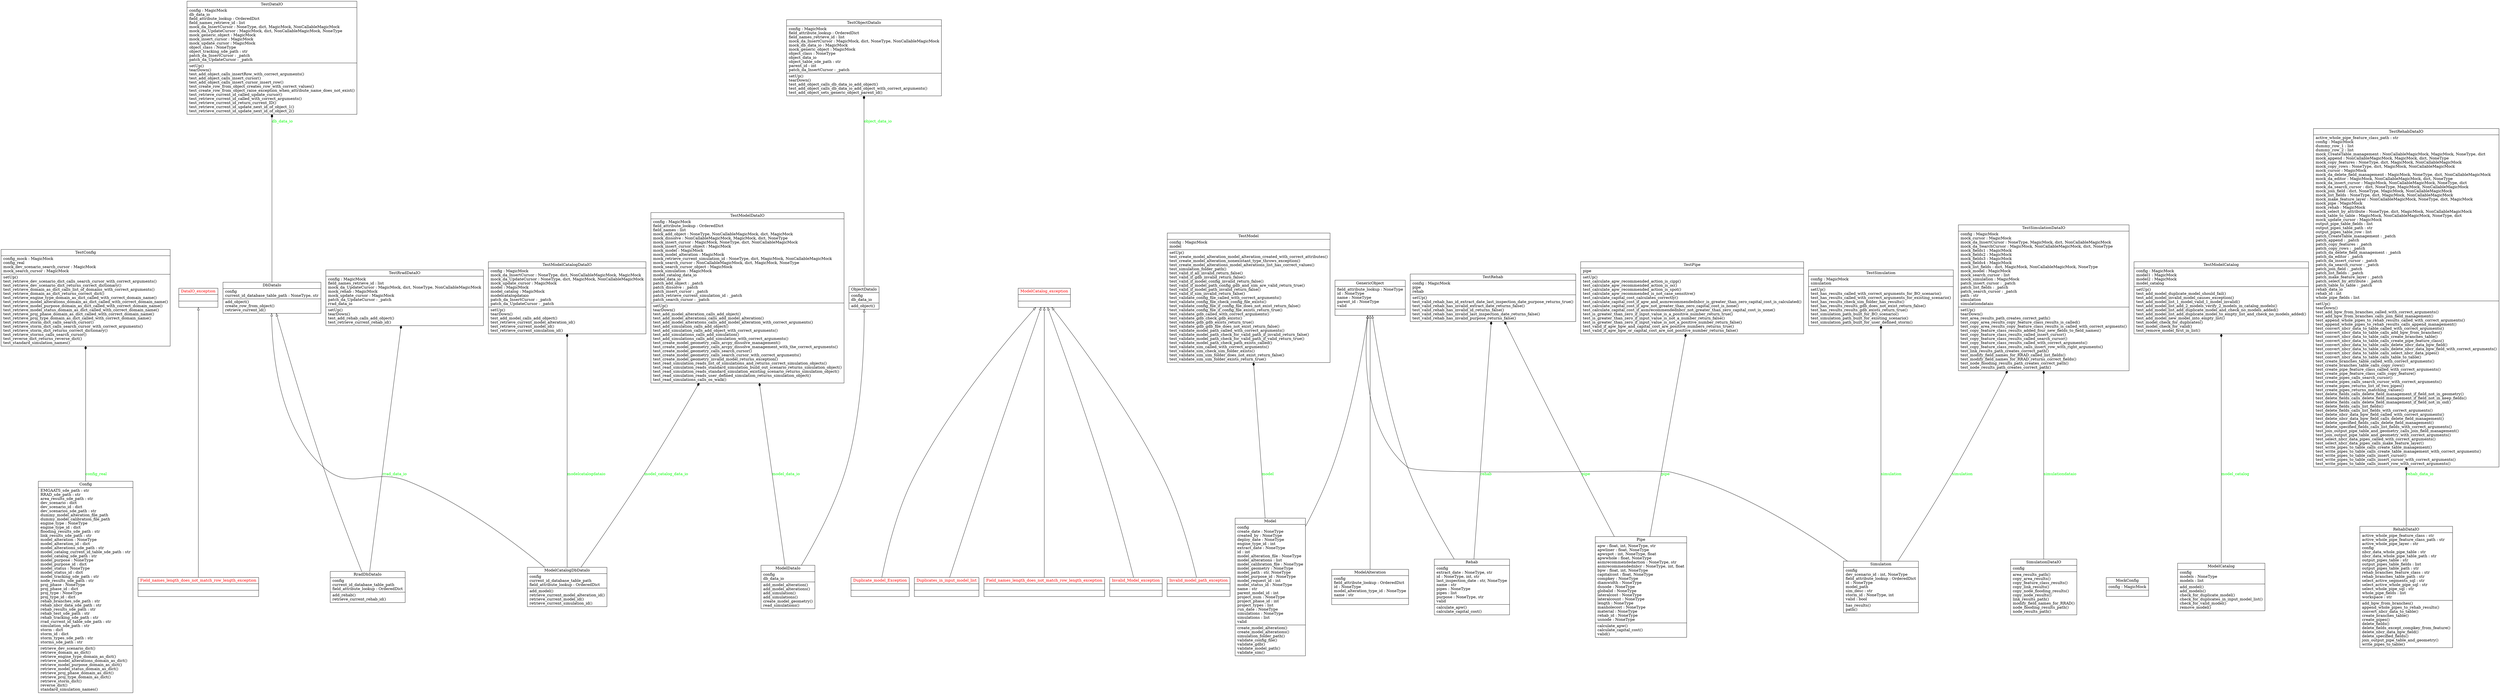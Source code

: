digraph "classes" {
charset="utf-8"
rankdir=BT
"0" [label="{Config|EMGAATS_sde_path : str\lRRAD_sde_path : str\larea_results_sde_path : str\ldev_scenario : dict\ldev_scenario_id : dict\ldev_scenarios_sde_path : str\ldummy_model_alteration_file_path\ldummy_model_calibration_file_path\lengine_type : NoneType\lengine_type_id : dict\lflooding_results_sde_path : str\llink_results_sde_path : str\lmodel_alteration : NoneType\lmodel_alteration_id : dict\lmodel_alterations_sde_path : str\lmodel_catalog_current_id_table_sde_path : str\lmodel_catalog_sde_path : str\lmodel_purpose : NoneType\lmodel_purpose_id : dict\lmodel_status : NoneType\lmodel_status_id : dict\lmodel_tracking_sde_path : str\lnode_results_sde_path : str\lproj_phase : NoneType\lproj_phase_id : dict\lproj_type : NoneType\lproj_type_id : dict\lrehab_branches_sde_path : str\lrehab_nbcr_data_sde_path : str\lrehab_results_sde_path : str\lrehab_test_sde_path : str\lrehab_tracking_sde_path : str\lrrad_current_id_table_sde_path : str\lsimulation_sde_path : str\lstorm : dict\lstorm_id : dict\lstorm_types_sde_path : str\lstorms_sde_path : str\l|retrieve_dev_scenario_dict()\lretrieve_domain_as_dict()\lretrieve_engine_type_domain_as_dict()\lretrieve_model_alterations_domain_as_dict()\lretrieve_model_purpose_domain_as_dict()\lretrieve_model_status_domain_as_dict()\lretrieve_proj_phase_domain_as_dict()\lretrieve_proj_type_domain_as_dict()\lretrieve_storm_dict()\lreverse_dict()\lstandard_simulation_names()\l}", shape="record"];
"1" [fontcolor="red", label="{DataIO_exception|\l|}", shape="record"];
"2" [label="{DbDataIo|config\lcurrent_id_database_table_path : NoneType, str\l|add_object()\lcreate_row_from_object()\lretrieve_current_id()\l}", shape="record"];
"3" [fontcolor="red", label="{Duplicate_model_Exception|\l|}", shape="record"];
"4" [fontcolor="red", label="{Duplicates_in_input_model_list|\l|}", shape="record"];
"5" [fontcolor="red", label="{Field_names_length_does_not_match_row_length_exception|\l|}", shape="record"];
"6" [fontcolor="red", label="{Field_names_length_does_not_match_row_length_exception|\l|}", shape="record"];
"7" [label="{GenericObject|field_attribute_lookup : NoneType\lid : NoneType\lname : NoneType\lparent_id : NoneType\lvalid\l|}", shape="record"];
"8" [fontcolor="red", label="{Invalid_Model_exception|\l|}", shape="record"];
"9" [fontcolor="red", label="{Invalid_model_path_exception|\l|}", shape="record"];
"10" [label="{MockConfig|config : MagicMock\l|}", shape="record"];
"11" [label="{Model|config\lcreate_date : NoneType\lcreated_by : NoneType\ldeploy_date : NoneType\lengine_type_id : int\lextract_date : NoneType\lid : int\lmodel_alteration_file : NoneType\lmodel_alterations : list\lmodel_calibration_file : NoneType\lmodel_geometry : NoneType\lmodel_path : str, NoneType\lmodel_purpose_id : NoneType\lmodel_request_id : int\lmodel_status_id : NoneType\lname : str\lparent_model_id : int\lproject_num : NoneType\lproject_phase_id : int\lproject_types : list\lrun_date : NoneType\lsimulations : NoneType\lsimulations : list\lvalid\l|create_model_alteration()\lcreate_model_alterations()\lsimulation_folder_path()\lvalidate_config_file()\lvalidate_gdb()\lvalidate_model_path()\lvalidate_sim()\l}", shape="record"];
"12" [label="{ModelAlteration|config\lfield_attribute_lookup : OrderedDict\lid : NoneType\lmodel_alteration_type_id : NoneType\lname : str\l|}", shape="record"];
"13" [label="{ModelCatalog|config\lmodels : NoneType\lmodels : list\l|add_model()\ladd_models()\lcheck_for_duplicate_model()\lcheck_for_duplicates_in_input_model_list()\lcheck_for_valid_model()\lremove_model()\l}", shape="record"];
"14" [label="{ModelCatalogDbDataIo|config\lcurrent_id_database_table_path\lfield_attribute_lookup : OrderedDict\l|add_model()\lretrieve_current_model_alteration_id()\lretrieve_current_model_id()\lretrieve_current_simulation_id()\l}", shape="record"];
"15" [fontcolor="red", label="{ModelCatalog_exception|\l|}", shape="record"];
"16" [label="{ModelDataIo|config\ldb_data_io\l|add_model_alteration()\ladd_model_alterations()\ladd_simulation()\ladd_simulations()\lcreate_model_geometry()\lread_simulations()\l}", shape="record"];
"17" [label="{ObjectDataIo|config\ldb_data_io\l|add_object()\l}", shape="record"];
"18" [label="{Pipe|apw : float, int, NoneType, str\lapwliner : float, NoneType\lapwspot : int, NoneType, float\lapwwhole : float, NoneType\lasmrecommendedaction : NoneType, str\lasmrecommendednbcr : NoneType, int, float\lbpw : float, int, NoneType\lcapitalcost : float, NoneType\lcompkey : NoneType\ldiamwidth : NoneType\ldsnode : NoneType\lglobalid : NoneType\llateralcost : NoneType\llateralcount : NoneType\llength : NoneType\lmanholecost : NoneType\lmaterial : NoneType\lrehab_id : NoneType\lusnode : NoneType\l|calculate_apw()\lcalculate_capital_cost()\lvalid()\l}", shape="record"];
"19" [label="{Rehab|config\lextract_date : NoneType, str\lid : NoneType, int, str\llast_inspection_date : str, NoneType\lname : str\lpipes : NoneType\lpipes : list\lpurpose : NoneType, str\lvalid\l|calculate_apw()\lcalculate_capital_cost()\l}", shape="record"];
"20" [label="{RehabDataIO|active_whole_pipe_feature_class : str\lactive_whole_pipe_feature_class_path : str\lactive_whole_pipe_layer : str\lconfig\lnbcr_data_whole_pipe_table : str\lnbcr_data_whole_pipe_table_path : str\loutput_pipes_table : str\loutput_pipes_table_fields : list\loutput_pipes_table_path : str\lrehab_branches_feature_class : str\lrehab_branches_table_path : str\lselect_active_segments_sql : str\lselect_active_whole_pipe_sql : str\lselect_whole_pipe_sql : str\lwhole_pipe_fields : list\lworkspace : str\l|add_bpw_from_branches()\lappend_whole_pipes_to_rehab_results()\lconvert_nbcr_data_to_table()\lcreate_branches_table()\lcreate_pipes()\ldelete_fields()\ldelete_fields_except_compkey_from_feature()\ldelete_nbcr_data_bpw_field()\ldelete_specified_fields()\ljoin_output_pipe_table_and_geometry()\lwrite_pipes_to_table()\l}", shape="record"];
"21" [label="{RradDbDataIo|config\lcurrent_id_database_table_path\lfield_attribute_lookup : OrderedDict\l|add_rehab()\lretrieve_current_rehab_id()\l}", shape="record"];
"22" [label="{Simulation|config\ldev_scenario_id : int, NoneType\lfield_attribute_lookup : OrderedDict\lid : NoneType\lmodel_path\lsim_desc : str\lstorm_id : NoneType, int\lvalid : bool\l|has_results()\lpath()\l}", shape="record"];
"23" [label="{SimulationDataIO|config\l|area_results_path()\lcopy_area_results()\lcopy_feature_class_results()\lcopy_link_results()\lcopy_node_flooding_results()\lcopy_node_results()\llink_results_path()\lmodify_field_names_for_RRAD()\lnode_flooding_results_path()\lnode_results_path()\l}", shape="record"];
"24" [label="{TestConfig|config_mock : MagicMock\lconfig_real\lmock_dev_scenario_search_cursor : MagicMock\lmock_search_cursor : MagicMock\l|setUp()\ltest_retrieve_dev_scenario_dict_calls_search_cursor_with_correct_arguments()\ltest_retrieve_dev_scenario_dict_returns_correct_dictionary()\ltest_retrieve_domain_as_dict_calls_list_of_domains_with_correct_arguments()\ltest_retrieve_domain_as_dict_returns_correct_dict()\ltest_retrieve_engine_type_domain_as_dict_called_with_correct_domain_name()\ltest_retrieve_model_alterations_domain_as_dict_called_with_correct_domain_name()\ltest_retrieve_model_purpose_domain_as_dict_called_with_correct_domain_name()\ltest_retrieve_model_status_domain_as_dict_called_with_correct_domain_name()\ltest_retrieve_proj_phase_domain_as_dict_called_with_correct_domain_name()\ltest_retrieve_proj_type_domain_as_dict_called_with_correct_domain_name()\ltest_retrieve_storm_dict_calls_search_cursor()\ltest_retrieve_storm_dict_calls_search_cursor_with_correct_arguments()\ltest_retrieve_storm_dict_returns_correct_dictionary()\ltest_retrieve_storms_calls_search_cursor()\ltest_reverse_dict_returns_reverse_dict()\ltest_standard_simulation_names()\l}", shape="record"];
"25" [label="{TestDataIO|config : MagicMock\ldb_data_io\lfield_attribute_lookup : OrderedDict\lfield_names_retrieve_id : list\lmock_da_InsertCursor : NoneType, dict, MagicMock, NonCallableMagicMock\lmock_da_UpdateCursor : MagicMock, dict, NonCallableMagicMock, NoneType\lmock_generic_object : MagicMock\lmock_insert_cursor : MagicMock\lmock_update_cursor : MagicMock\lobject_class : NoneType\lobject_tracking_sde_path : str\lpatch_da_InsertCursor : _patch\lpatch_da_UpdateCursor : _patch\l|setUp()\ltearDown()\ltest_add_object_calls_insertRow_with_correct_arguments()\ltest_add_object_calls_insert_cursor()\ltest_add_object_calls_insert_cursor_insert_row()\ltest_create_row_from_object_creates_row_with_correct_values()\ltest_create_row_from_object_raise_exception_when_attribute_name_does_not_exist()\ltest_retrieve_current_id_called_update_cursor()\ltest_retrieve_current_id_called_with_correct_arguments()\ltest_retrieve_current_id_return_current_ID()\ltest_retrieve_current_id_update_next_id_of_object_1()\ltest_retrieve_current_id_update_next_id_of_object_2()\l}", shape="record"];
"26" [label="{TestModel|config : MagicMock\lmodel\l|setUp()\ltest_create_model_alteration_model_alteration_created_with_correct_attributes()\ltest_create_model_alteration_nonexistant_type_throws_exception()\ltest_create_model_alterations_model_alterations_list_has_correct_values()\ltest_simulation_folder_path()\ltest_valid_if_all_invalid_return_false()\ltest_valid_if_gdb_invalid_return_false()\ltest_valid_if_model_config_invalid_return_false()\ltest_valid_if_model_path_config_gdb_and_sim_are_valid_return_true()\ltest_valid_if_model_path_invalid_return_false()\ltest_valid_if_sim_invalid_return_false()\ltest_validate_config_file_called_with_correct_arguments()\ltest_validate_config_file_check_config_file_exists()\ltest_validate_config_file_if_config_file_does_not_exist_return_false()\ltest_validate_config_file_if_config_file_exists_return_true()\ltest_validate_gdb_called_with_correct_arguments()\ltest_validate_gdb_check_gdb_exists()\ltest_validate_gdb_gdb_exists_return_true()\ltest_validate_gdb_gdb_file_does_not_exist_return_false()\ltest_validate_model_path_called_with_correct_arguments()\ltest_validate_model_path_check_for_valid_path_if_invalid_return_false()\ltest_validate_model_path_check_for_valid_path_if_valid_return_true()\ltest_validate_model_path_check_path_exists_called()\ltest_validate_sim_called_with_correct_arguments()\ltest_validate_sim_check_sim_folder_exists()\ltest_validate_sim_sim_folder_does_not_exist_return_false()\ltest_validate_sim_sim_folder_exists_return_true()\l}", shape="record"];
"27" [label="{TestModelCatalog|config : MagicMock\lmodel1 : MagicMock\lmodel2 : MagicMock\lmodel_catalog\l|setUp()\ltest_add_model_duplicate_model_should_fail()\ltest_add_model_invalid_model_causes_exception()\ltest_add_model_list_1_model_valid_1_model_invalid()\ltest_add_model_list_add_2_models_verify_2_models_in_catalog_models()\ltest_add_model_list_add_duplicate_model_and_check_no_models_added()\ltest_add_model_list_add_duplicate_model_to_empty_list_and_check_no_models_added()\ltest_add_model_new_model_into_empty_list()\ltest_model_check_for_duplicates()\ltest_model_check_for_valid()\ltest_remove_model_first_in_list()\l}", shape="record"];
"28" [label="{TestModelCatalogDataIO|config : MagicMock\lmock_da_InsertCursor : NoneType, dict, NonCallableMagicMock, MagicMock\lmock_da_UpdateCursor : NoneType, dict, MagicMock, NonCallableMagicMock\lmock_update_cursor : MagicMock\lmodel : MagicMock\lmodel_catalog : MagicMock\lmodelcatalogdataio\lpatch_da_InsertCursor : _patch\lpatch_da_UpdateCursor : _patch\l|setUp()\ltearDown()\ltest_add_model_calls_add_object()\ltest_retrieve_current_model_alteration_id()\ltest_retrieve_current_model_id()\ltest_retrieve_current_simulation_id()\l}", shape="record"];
"29" [label="{TestModelDataIO|config : MagicMock\lfield_attribute_lookup : OrderedDict\lfield_names : list\lmock_add_object : NoneType, NonCallableMagicMock, dict, MagicMock\lmock_dissolve : NonCallableMagicMock, MagicMock, dict, NoneType\lmock_insert_cursor : MagicMock, NoneType, dict, NonCallableMagicMock\lmock_insert_cursor_object : MagicMock\lmock_model : MagicMock\lmock_model_alteration : MagicMock\lmock_retrieve_current_simulation_id : NoneType, dict, MagicMock, NonCallableMagicMock\lmock_search_cursor : NonCallableMagicMock, dict, MagicMock, NoneType\lmock_search_cursor_object : MagicMock\lmock_simulation : MagicMock\lmodel_catalog_data_io\lmodel_data_io\lpatch_add_object : _patch\lpatch_dissolve : _patch\lpatch_insert_cursor : _patch\lpatch_retrieve_current_simulation_id : _patch\lpatch_search_cursor : _patch\l|setUp()\ltearDown()\ltest_add_model_alteration_calls_add_object()\ltest_add_model_alterations_calls_add_model_alteration()\ltest_add_model_alterations_calls_add_model_alteration_with_correct_arguments()\ltest_add_simulation_calls_add_object()\ltest_add_simulation_calls_add_object_with_correct_arguments()\ltest_add_simulations_calls_add_simulation()\ltest_add_simulations_calls_add_simulation_with_correct_arguments()\ltest_create_model_geometry_calls_arcpy_dissolve_management()\ltest_create_model_geometry_calls_arcpy_dissolve_management_with_the_correct_arguments()\ltest_create_model_geometry_calls_search_cursor()\ltest_create_model_geometry_calls_search_cursor_with_correct_arguments()\ltest_create_model_geometry_invalid_model_returns_exception()\ltest_read_simulation_reads_list_of_simulations_and_returns_correct_simulation_objects()\ltest_read_simulation_reads_standard_simulation_build_out_scenario_returns_simulation_object()\ltest_read_simulation_reads_standard_simulation_existing_scenario_returns_simulation_object()\ltest_read_simulation_reads_user_defined_simulation_returns_simulation_object()\ltest_read_simulations_calls_os_walk()\l}", shape="record"];
"30" [label="{TestObjectDataIo|config : MagicMock\lfield_attribute_lookup : OrderedDict\lfield_names_retrieve_id : list\lmock_da_InsertCursor : MagicMock, dict, NoneType, NonCallableMagicMock\lmock_db_data_io : MagicMock\lmock_generic_object : MagicMock\lobject_class : NoneType\lobject_data_io\lobject_table_sde_path : str\lparent_id : int\lpatch_da_InsertCursor : _patch\l|setUp()\ltearDown()\ltest_add_object_calls_db_data_io_add_object()\ltest_add_object_calls_db_data_io_add_object_with_correct_arguments()\ltest_add_object_sets_generic_object_parent_id()\l}", shape="record"];
"31" [label="{TestPipe|pipe\l|setUp()\ltest_calculate_apw_recommended_action_is_cipp()\ltest_calculate_apw_recommended_action_is_oc()\ltest_calculate_apw_recommended_action_is_spot()\ltest_calculate_apw_recommended_is_not_case_sensitive()\ltest_calculate_capital_cost_calculates_correctly()\ltest_calculate_capital_cost_if_apw_and_asmrecommendednbcr_is_greater_than_zero_capital_cost_is_calculated()\ltest_calculate_capital_cost_if_apw_not_greater_than_zero_capital_cost_is_none()\ltest_calculate_capital_cost_if_asmrecommendednbcr_not_greater_than_zero_capital_cost_is_none()\ltest_is_greater_than_zero_if_input_value_is_a_positive_number_return_true()\ltest_is_greater_than_zero_if_input_value_is_not_a_number_return_false()\ltest_is_greater_than_zero_if_input_value_is_not_a_positive_number_return_false()\ltest_valid_if_apw_bpw_and_capital_cost_are_positive_numbers_returns_true()\ltest_valid_if_apw_bpw_or_capital_cost_are_not_positive_number_returns_false()\l}", shape="record"];
"32" [label="{TestRehab|config : MagicMock\lpipe\lrehab\l|setUp()\ltest_valid_rehab_has_id_extract_date_last_inspection_date_purpose_returns_true()\ltest_valid_rehab_has_invalid_extract_date_returns_false()\ltest_valid_rehab_has_invalid_id_returns_false()\ltest_valid_rehab_has_invalid_last_inspection_date_returns_false()\ltest_valid_rehab_has_invalid_purpose_returns_false()\l}", shape="record"];
"33" [label="{TestRehabDataIO|active_whole_pipe_feature_class_path : str\lconfig : MagicMock\ldummy_row_1 : list\ldummy_row_2 : list\lmock_CreateTable_management : NonCallableMagicMock, MagicMock, NoneType, dict\lmock_append : NonCallableMagicMock, MagicMock, dict, NoneType\lmock_copy_features : NoneType, dict, MagicMock, NonCallableMagicMock\lmock_copy_rows : NoneType, dict, MagicMock, NonCallableMagicMock\lmock_cursor : MagicMock\lmock_da_delete_field_management : MagicMock, NoneType, dict, NonCallableMagicMock\lmock_da_editor : MagicMock, NonCallableMagicMock, dict, NoneType\lmock_da_insert_cursor : MagicMock, NonCallableMagicMock, NoneType, dict\lmock_da_search_cursor : dict, NoneType, MagicMock, NonCallableMagicMock\lmock_join_field : dict, NoneType, MagicMock, NonCallableMagicMock\lmock_list_fields : NoneType, dict, MagicMock, NonCallableMagicMock\lmock_make_feature_layer : NonCallableMagicMock, NoneType, dict, MagicMock\lmock_pipe : MagicMock\lmock_rehab : MagicMock\lmock_select_by_attribute : NoneType, dict, MagicMock, NonCallableMagicMock\lmock_table_to_table : MagicMock, NonCallableMagicMock, NoneType, dict\lmock_update_cursor : MagicMock\loutput_pipe_table_fields : list\loutput_pipes_table_path : str\loutput_pipes_table_row : list\lpatch_CreateTable_management : _patch\lpatch_append : _patch\lpatch_copy_features : _patch\lpatch_copy_rows : _patch\lpatch_da_delete_field_management : _patch\lpatch_da_editor : _patch\lpatch_da_insert_cursor : _patch\lpatch_da_search_cursor : _patch\lpatch_join_field : _patch\lpatch_list_fields : _patch\lpatch_make_feature_layer : _patch\lpatch_select_by_attribute : _patch\lpatch_table_to_table : _patch\lrehab_data_io\lrehab_id : int\lwhole_pipe_fields : list\l|setUp()\ltearDown()\ltest_add_bpw_from_branches_called_with_correct_arguments()\ltest_add_bpw_from_branches_calls_join_field_management()\ltest_append_whole_pipes_to_rehab_results_called_with_correct_arguments()\ltest_append_whole_pipes_to_rehab_results_calls_append_management()\ltest_convert_nbcr_data_to_table_called_with_correct_arguments()\ltest_convert_nbcr_data_to_table_calls_add_bpw_from_branches()\ltest_convert_nbcr_data_to_table_calls_create_branches_table()\ltest_convert_nbcr_data_to_table_calls_create_pipe_feature_class()\ltest_convert_nbcr_data_to_table_calls_delete_nbcr_data_bpw_field()\ltest_convert_nbcr_data_to_table_calls_delete_nbcr_data_bpw_field_with_correct_arguments()\ltest_convert_nbcr_data_to_table_calls_select_nbcr_data_pipes()\ltest_convert_nbcr_data_to_table_calls_table_to_table()\ltest_create_branches_table_called_with_correct_arguments()\ltest_create_branches_table_calls_copy_rows()\ltest_create_pipe_feature_class_called_with_correct_arguments()\ltest_create_pipe_feature_class_calls_copy_feature()\ltest_create_pipes_calls_search_cursor()\ltest_create_pipes_calls_search_cursor_with_correct_arguments()\ltest_create_pipes_returns_list_of_two_pipes()\ltest_create_pipes_returns_matching_values()\ltest_delete_fields_calls_delete_field_management_if_field_not_in_geometry()\ltest_delete_fields_calls_delete_field_management_if_field_not_in_keep_fields()\ltest_delete_fields_calls_delete_field_management_if_field_not_in_oid()\ltest_delete_fields_calls_list_fields()\ltest_delete_fields_calls_list_fields_with_correct_arguments()\ltest_delete_nbcr_data_bpw_field_called_with_correct_arguments()\ltest_delete_nbcr_data_bpw_field_calls_delete_field_management()\ltest_delete_specified_fields_calls_delete_field_management()\ltest_delete_specified_fields_calls_list_fields_with_correct_arguments()\ltest_join_output_pipe_table_and_geometry_calls_join_field_management()\ltest_join_output_pipe_table_and_geometry_with_correct_arguments()\ltest_select_nbcr_data_pipes_called_with_correct_arguments()\ltest_select_nbcr_data_pipes_calls_make_feature_layer()\ltest_write_pipes_to_table_calls_create_table_management()\ltest_write_pipes_to_table_calls_create_table_management_with_correct_arguments()\ltest_write_pipes_to_table_calls_insert_cursor()\ltest_write_pipes_to_table_calls_insert_cursor_with_correct_arguments()\ltest_write_pipes_to_table_calls_insert_row_with_correct_arguments()\l}", shape="record"];
"34" [label="{TestRradDataIO|config : MagicMock\lfield_names_retrieve_id : list\lmock_da_UpdateCursor : MagicMock, dict, NoneType, NonCallableMagicMock\lmock_rehab : MagicMock\lmock_update_cursor : MagicMock\lpatch_da_UpdateCursor : _patch\lrrad_data_io\l|setUp()\ltearDown()\ltest_add_rehab_calls_add_object()\ltest_retrieve_current_rehab_id()\l}", shape="record"];
"35" [label="{TestSimulation|config : MagicMock\lsimulation\l|setUp()\ltest_has_results_called_with_correct_arguments_for_BO_scenario()\ltest_has_results_called_with_correct_arguments_for_existing_scenario()\ltest_has_results_check_sim_folder_has_results()\ltest_has_results_results_gdb_does_not_exist_return_false()\ltest_has_results_results_gdb_exists_return_true()\ltest_simulation_path_built_for_BO_scenario()\ltest_simulation_path_built_for_existing_scenario()\ltest_simulation_path_built_for_user_defined_storm()\l}", shape="record"];
"36" [label="{TestSimulationDataIO|config : MagicMock\lmock_cursor : MagicMock\lmock_da_InsertCursor : NoneType, MagicMock, dict, NonCallableMagicMock\lmock_da_SearchCursor : MagicMock, NonCallableMagicMock, dict, NoneType\lmock_fields1 : MagicMock\lmock_fields2 : MagicMock\lmock_fields3 : MagicMock\lmock_fields4 : MagicMock\lmock_list_fields : dict, MagicMock, NonCallableMagicMock, NoneType\lmock_model : MagicMock\lmock_search_cursor : list\lmock_simulation : MagicMock\lpatch_insert_cursor : _patch\lpatch_list_fields : _patch\lpatch_search_cursor : _patch\lpath : str\lsimulation\lsimulationdataio\l|setUp()\ltearDown()\ltest_area_results_path_creates_correct_path()\ltest_copy_area_results_copy_feature_class_results_is_called()\ltest_copy_area_results_copy_feature_class_results_is_called_with_correct_argments()\ltest_copy_feature_class_results_added_four_new_fields_to_field_names()\ltest_copy_feature_class_results_called_insert_cursor()\ltest_copy_feature_class_results_called_search_cursor()\ltest_copy_feature_class_results_called_with_correct_arguments()\ltest_copy_feature_class_results_calls_insert_row_with_right_arguments()\ltest_link_results_path_creates_correct_path()\ltest_modify_field_names_for_RRAD_called_list_fields()\ltest_modify_field_names_for_RRAD_returns_correct_fields()\ltest_node_flooding_results_path_creates_correct_path()\ltest_node_results_path_creates_correct_path()\l}", shape="record"];
"3" -> "15" [arrowhead="empty", arrowtail="none"];
"4" -> "15" [arrowhead="empty", arrowtail="none"];
"5" -> "15" [arrowhead="empty", arrowtail="none"];
"6" -> "1" [arrowhead="empty", arrowtail="none"];
"8" -> "15" [arrowhead="empty", arrowtail="none"];
"9" -> "15" [arrowhead="empty", arrowtail="none"];
"11" -> "7" [arrowhead="empty", arrowtail="none"];
"12" -> "7" [arrowhead="empty", arrowtail="none"];
"14" -> "2" [arrowhead="empty", arrowtail="none"];
"16" -> "17" [arrowhead="empty", arrowtail="none"];
"19" -> "7" [arrowhead="empty", arrowtail="none"];
"21" -> "2" [arrowhead="empty", arrowtail="none"];
"22" -> "7" [arrowhead="empty", arrowtail="none"];
"0" -> "24" [arrowhead="diamond", arrowtail="none", fontcolor="green", label="config_real", style="solid"];
"2" -> "25" [arrowhead="diamond", arrowtail="none", fontcolor="green", label="db_data_io", style="solid"];
"11" -> "26" [arrowhead="diamond", arrowtail="none", fontcolor="green", label="model", style="solid"];
"13" -> "27" [arrowhead="diamond", arrowtail="none", fontcolor="green", label="model_catalog", style="solid"];
"14" -> "28" [arrowhead="diamond", arrowtail="none", fontcolor="green", label="modelcatalogdataio", style="solid"];
"14" -> "29" [arrowhead="diamond", arrowtail="none", fontcolor="green", label="model_catalog_data_io", style="solid"];
"16" -> "29" [arrowhead="diamond", arrowtail="none", fontcolor="green", label="model_data_io", style="solid"];
"17" -> "30" [arrowhead="diamond", arrowtail="none", fontcolor="green", label="object_data_io", style="solid"];
"18" -> "31" [arrowhead="diamond", arrowtail="none", fontcolor="green", label="pipe", style="solid"];
"18" -> "32" [arrowhead="diamond", arrowtail="none", fontcolor="green", label="pipe", style="solid"];
"19" -> "32" [arrowhead="diamond", arrowtail="none", fontcolor="green", label="rehab", style="solid"];
"20" -> "33" [arrowhead="diamond", arrowtail="none", fontcolor="green", label="rehab_data_io", style="solid"];
"21" -> "34" [arrowhead="diamond", arrowtail="none", fontcolor="green", label="rrad_data_io", style="solid"];
"22" -> "35" [arrowhead="diamond", arrowtail="none", fontcolor="green", label="simulation", style="solid"];
"22" -> "36" [arrowhead="diamond", arrowtail="none", fontcolor="green", label="simulation", style="solid"];
"23" -> "36" [arrowhead="diamond", arrowtail="none", fontcolor="green", label="simulationdataio", style="solid"];
}
